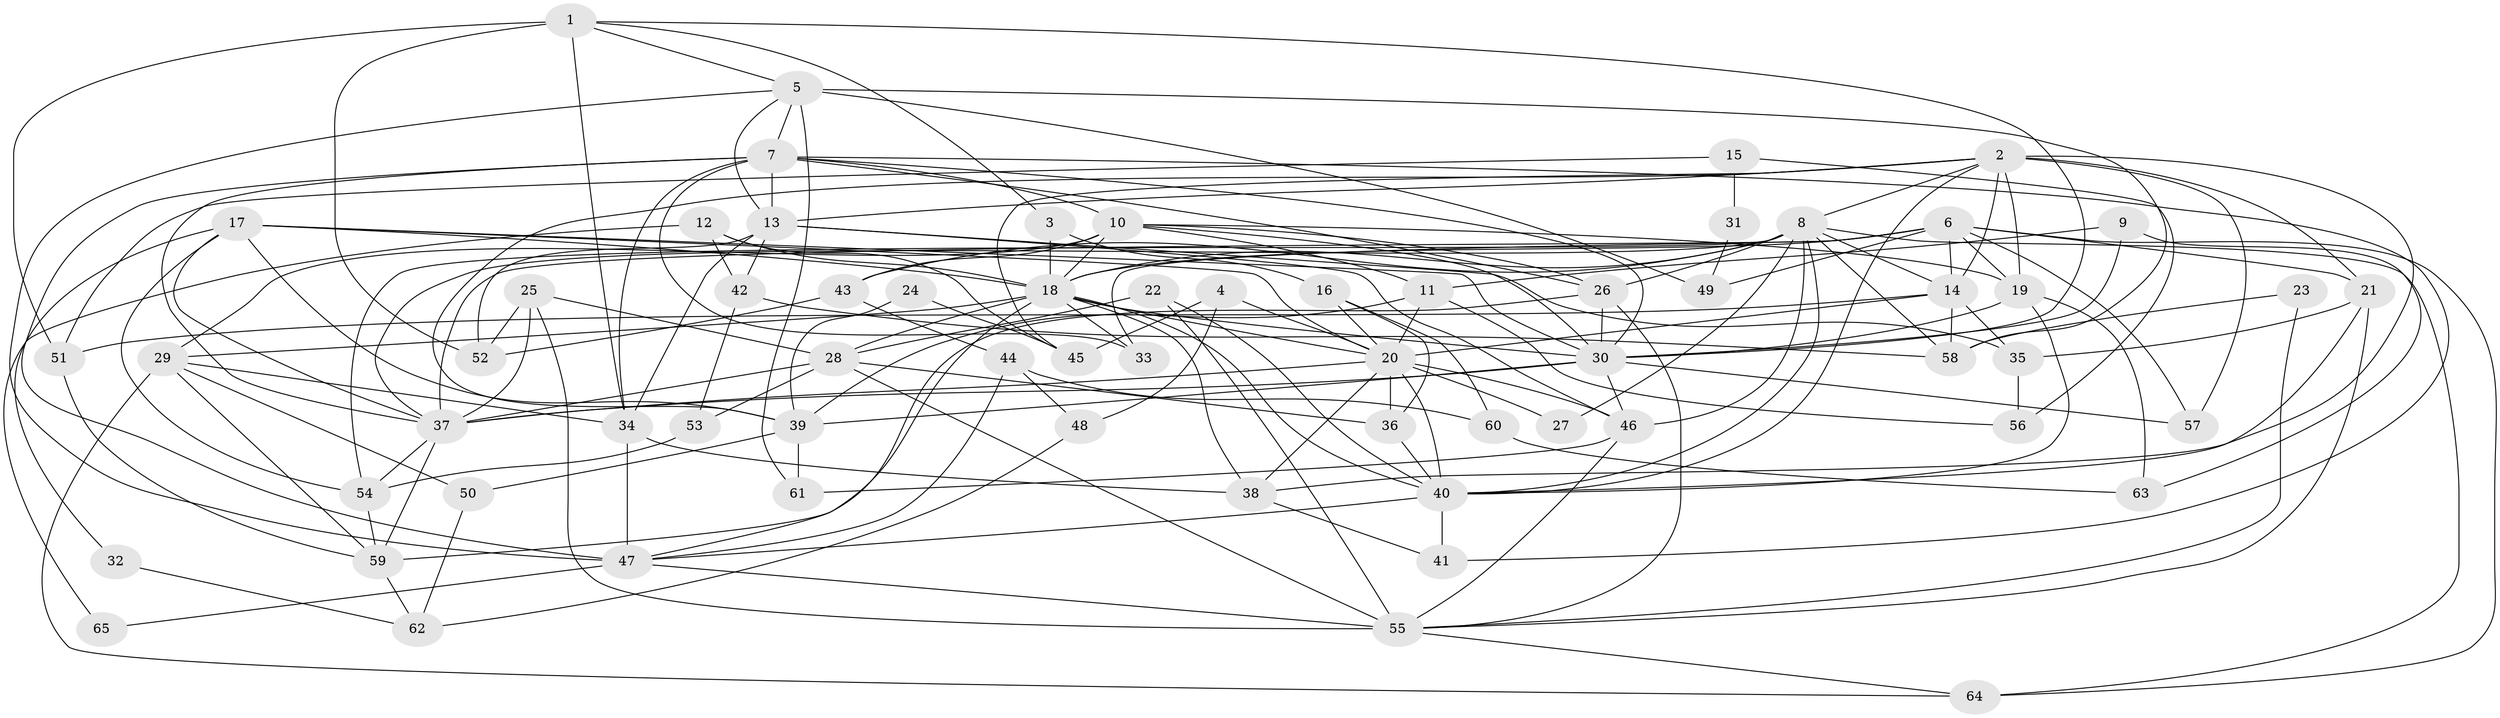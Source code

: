 // original degree distribution, {5: 0.13076923076923078, 4: 0.26153846153846155, 3: 0.3153846153846154, 2: 0.13076923076923078, 7: 0.06923076923076923, 6: 0.06923076923076923, 8: 0.015384615384615385, 9: 0.007692307692307693}
// Generated by graph-tools (version 1.1) at 2025/36/03/09/25 02:36:26]
// undirected, 65 vertices, 173 edges
graph export_dot {
graph [start="1"]
  node [color=gray90,style=filled];
  1;
  2;
  3;
  4;
  5;
  6;
  7;
  8;
  9;
  10;
  11;
  12;
  13;
  14;
  15;
  16;
  17;
  18;
  19;
  20;
  21;
  22;
  23;
  24;
  25;
  26;
  27;
  28;
  29;
  30;
  31;
  32;
  33;
  34;
  35;
  36;
  37;
  38;
  39;
  40;
  41;
  42;
  43;
  44;
  45;
  46;
  47;
  48;
  49;
  50;
  51;
  52;
  53;
  54;
  55;
  56;
  57;
  58;
  59;
  60;
  61;
  62;
  63;
  64;
  65;
  1 -- 3 [weight=1.0];
  1 -- 5 [weight=1.0];
  1 -- 30 [weight=1.0];
  1 -- 34 [weight=1.0];
  1 -- 51 [weight=1.0];
  1 -- 52 [weight=1.0];
  2 -- 8 [weight=1.0];
  2 -- 13 [weight=1.0];
  2 -- 14 [weight=1.0];
  2 -- 19 [weight=1.0];
  2 -- 21 [weight=2.0];
  2 -- 38 [weight=1.0];
  2 -- 39 [weight=1.0];
  2 -- 40 [weight=1.0];
  2 -- 45 [weight=1.0];
  2 -- 57 [weight=1.0];
  3 -- 16 [weight=1.0];
  3 -- 18 [weight=3.0];
  4 -- 20 [weight=1.0];
  4 -- 45 [weight=1.0];
  4 -- 48 [weight=1.0];
  5 -- 7 [weight=2.0];
  5 -- 13 [weight=1.0];
  5 -- 47 [weight=1.0];
  5 -- 49 [weight=2.0];
  5 -- 58 [weight=2.0];
  5 -- 61 [weight=1.0];
  6 -- 14 [weight=1.0];
  6 -- 18 [weight=1.0];
  6 -- 19 [weight=1.0];
  6 -- 21 [weight=1.0];
  6 -- 33 [weight=1.0];
  6 -- 37 [weight=1.0];
  6 -- 49 [weight=1.0];
  6 -- 57 [weight=1.0];
  6 -- 64 [weight=1.0];
  7 -- 10 [weight=1.0];
  7 -- 13 [weight=1.0];
  7 -- 26 [weight=1.0];
  7 -- 30 [weight=1.0];
  7 -- 33 [weight=1.0];
  7 -- 34 [weight=2.0];
  7 -- 37 [weight=1.0];
  7 -- 41 [weight=1.0];
  7 -- 47 [weight=2.0];
  8 -- 14 [weight=1.0];
  8 -- 18 [weight=1.0];
  8 -- 26 [weight=1.0];
  8 -- 27 [weight=1.0];
  8 -- 37 [weight=1.0];
  8 -- 40 [weight=1.0];
  8 -- 43 [weight=1.0];
  8 -- 46 [weight=1.0];
  8 -- 54 [weight=1.0];
  8 -- 58 [weight=1.0];
  8 -- 64 [weight=1.0];
  9 -- 11 [weight=1.0];
  9 -- 30 [weight=1.0];
  9 -- 63 [weight=1.0];
  10 -- 11 [weight=1.0];
  10 -- 18 [weight=1.0];
  10 -- 19 [weight=1.0];
  10 -- 26 [weight=1.0];
  10 -- 29 [weight=2.0];
  10 -- 30 [weight=1.0];
  10 -- 43 [weight=1.0];
  11 -- 20 [weight=1.0];
  11 -- 39 [weight=1.0];
  11 -- 56 [weight=1.0];
  12 -- 18 [weight=1.0];
  12 -- 42 [weight=1.0];
  12 -- 45 [weight=1.0];
  12 -- 65 [weight=1.0];
  13 -- 34 [weight=1.0];
  13 -- 35 [weight=1.0];
  13 -- 42 [weight=1.0];
  13 -- 46 [weight=1.0];
  13 -- 52 [weight=1.0];
  14 -- 20 [weight=1.0];
  14 -- 35 [weight=1.0];
  14 -- 51 [weight=1.0];
  14 -- 58 [weight=1.0];
  15 -- 31 [weight=1.0];
  15 -- 51 [weight=1.0];
  15 -- 56 [weight=1.0];
  16 -- 20 [weight=1.0];
  16 -- 36 [weight=1.0];
  16 -- 60 [weight=1.0];
  17 -- 18 [weight=2.0];
  17 -- 20 [weight=1.0];
  17 -- 30 [weight=1.0];
  17 -- 32 [weight=1.0];
  17 -- 37 [weight=1.0];
  17 -- 39 [weight=1.0];
  17 -- 54 [weight=1.0];
  18 -- 20 [weight=2.0];
  18 -- 28 [weight=1.0];
  18 -- 29 [weight=1.0];
  18 -- 30 [weight=2.0];
  18 -- 33 [weight=1.0];
  18 -- 38 [weight=1.0];
  18 -- 40 [weight=1.0];
  18 -- 47 [weight=1.0];
  19 -- 30 [weight=1.0];
  19 -- 40 [weight=1.0];
  19 -- 63 [weight=1.0];
  20 -- 27 [weight=1.0];
  20 -- 36 [weight=2.0];
  20 -- 37 [weight=1.0];
  20 -- 38 [weight=1.0];
  20 -- 40 [weight=1.0];
  20 -- 46 [weight=1.0];
  21 -- 35 [weight=1.0];
  21 -- 40 [weight=1.0];
  21 -- 55 [weight=1.0];
  22 -- 28 [weight=1.0];
  22 -- 40 [weight=1.0];
  22 -- 55 [weight=1.0];
  23 -- 55 [weight=1.0];
  23 -- 58 [weight=1.0];
  24 -- 39 [weight=1.0];
  24 -- 45 [weight=1.0];
  25 -- 28 [weight=1.0];
  25 -- 37 [weight=1.0];
  25 -- 52 [weight=1.0];
  25 -- 55 [weight=1.0];
  26 -- 30 [weight=1.0];
  26 -- 55 [weight=1.0];
  26 -- 59 [weight=1.0];
  28 -- 36 [weight=1.0];
  28 -- 37 [weight=1.0];
  28 -- 53 [weight=1.0];
  28 -- 55 [weight=2.0];
  29 -- 34 [weight=1.0];
  29 -- 50 [weight=1.0];
  29 -- 59 [weight=1.0];
  29 -- 64 [weight=1.0];
  30 -- 37 [weight=3.0];
  30 -- 39 [weight=1.0];
  30 -- 46 [weight=1.0];
  30 -- 57 [weight=1.0];
  31 -- 49 [weight=1.0];
  32 -- 62 [weight=1.0];
  34 -- 38 [weight=1.0];
  34 -- 47 [weight=1.0];
  35 -- 56 [weight=1.0];
  36 -- 40 [weight=1.0];
  37 -- 54 [weight=1.0];
  37 -- 59 [weight=1.0];
  38 -- 41 [weight=1.0];
  39 -- 50 [weight=1.0];
  39 -- 61 [weight=1.0];
  40 -- 41 [weight=1.0];
  40 -- 47 [weight=1.0];
  42 -- 53 [weight=1.0];
  42 -- 58 [weight=1.0];
  43 -- 44 [weight=1.0];
  43 -- 52 [weight=1.0];
  44 -- 47 [weight=1.0];
  44 -- 48 [weight=1.0];
  44 -- 60 [weight=1.0];
  46 -- 55 [weight=1.0];
  46 -- 61 [weight=1.0];
  47 -- 55 [weight=1.0];
  47 -- 65 [weight=1.0];
  48 -- 62 [weight=1.0];
  50 -- 62 [weight=1.0];
  51 -- 59 [weight=1.0];
  53 -- 54 [weight=1.0];
  54 -- 59 [weight=1.0];
  55 -- 64 [weight=1.0];
  59 -- 62 [weight=1.0];
  60 -- 63 [weight=1.0];
}
